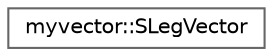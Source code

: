 digraph "クラス階層図"
{
 // LATEX_PDF_SIZE
  bgcolor="transparent";
  edge [fontname=Helvetica,fontsize=10,labelfontname=Helvetica,labelfontsize=10];
  node [fontname=Helvetica,fontsize=10,shape=box,height=0.2,width=0.4];
  rankdir="LR";
  Node0 [id="Node000000",label="myvector::SLegVector",height=0.2,width=0.4,color="grey40", fillcolor="white", style="filled",URL="$structmyvector_1_1_s_leg_vector.html",tooltip=" "];
}
